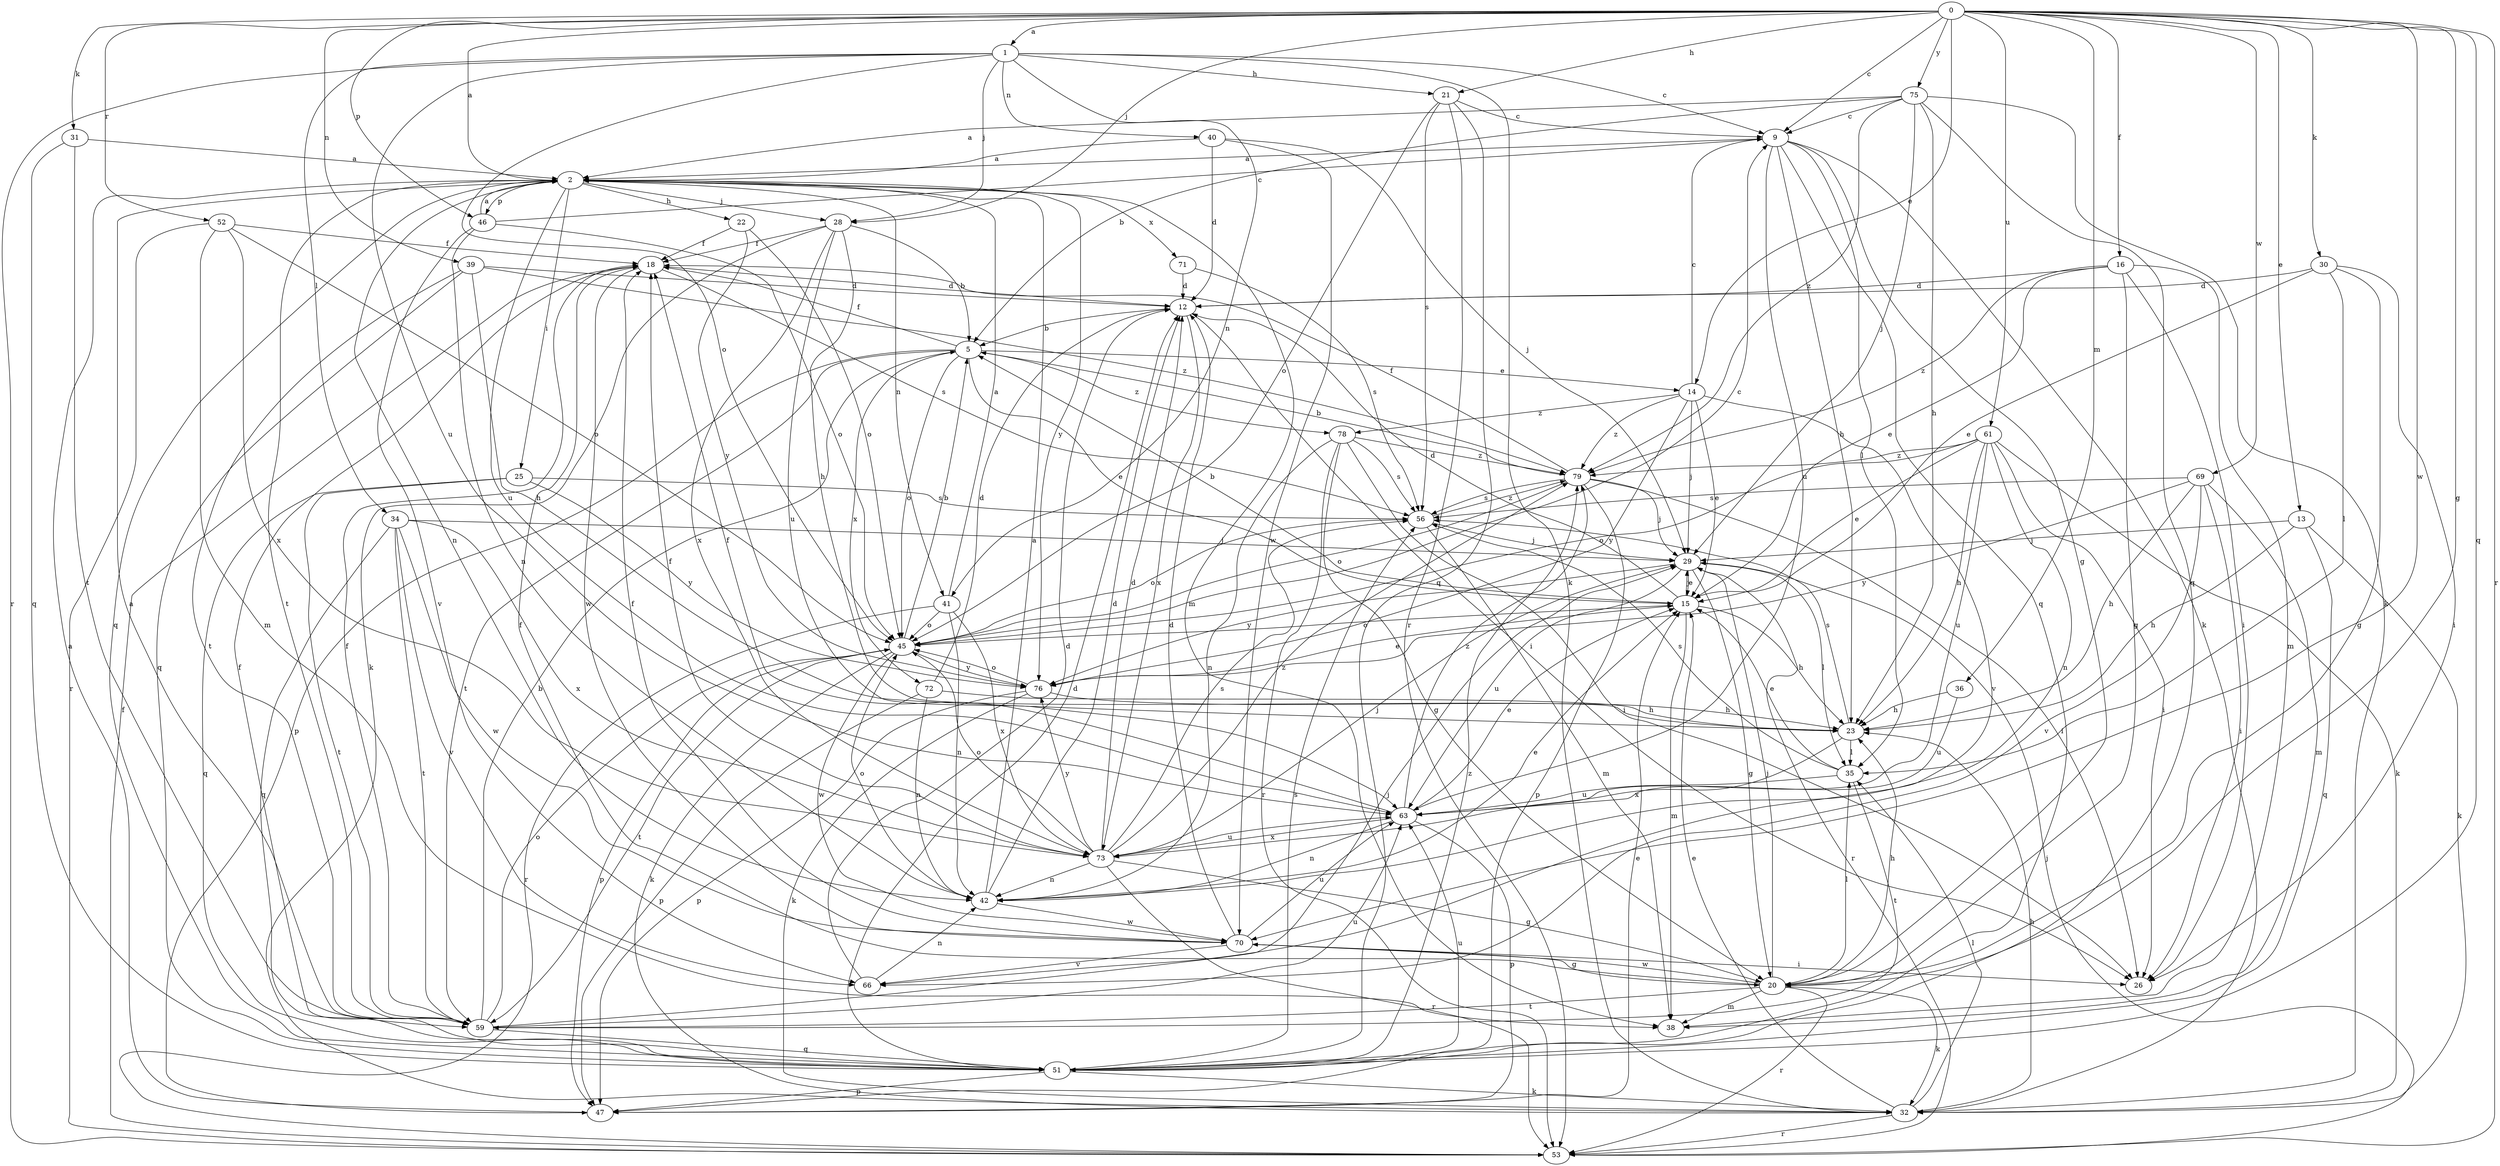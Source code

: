 strict digraph  {
0;
1;
2;
5;
9;
12;
13;
14;
15;
16;
18;
20;
21;
22;
23;
25;
26;
28;
29;
30;
31;
32;
34;
35;
36;
38;
39;
40;
41;
42;
45;
46;
47;
51;
52;
53;
56;
59;
61;
63;
66;
69;
70;
71;
72;
73;
75;
76;
78;
79;
0 -> 1  [label=a];
0 -> 2  [label=a];
0 -> 9  [label=c];
0 -> 13  [label=e];
0 -> 14  [label=e];
0 -> 16  [label=f];
0 -> 20  [label=g];
0 -> 21  [label=h];
0 -> 28  [label=j];
0 -> 30  [label=k];
0 -> 31  [label=k];
0 -> 36  [label=m];
0 -> 39  [label=n];
0 -> 46  [label=p];
0 -> 51  [label=q];
0 -> 52  [label=r];
0 -> 53  [label=r];
0 -> 61  [label=u];
0 -> 69  [label=w];
0 -> 70  [label=w];
0 -> 75  [label=y];
1 -> 9  [label=c];
1 -> 21  [label=h];
1 -> 28  [label=j];
1 -> 32  [label=k];
1 -> 34  [label=l];
1 -> 40  [label=n];
1 -> 41  [label=n];
1 -> 45  [label=o];
1 -> 53  [label=r];
1 -> 63  [label=u];
2 -> 22  [label=h];
2 -> 25  [label=i];
2 -> 28  [label=j];
2 -> 38  [label=m];
2 -> 41  [label=n];
2 -> 42  [label=n];
2 -> 46  [label=p];
2 -> 51  [label=q];
2 -> 59  [label=t];
2 -> 63  [label=u];
2 -> 71  [label=x];
2 -> 76  [label=y];
5 -> 14  [label=e];
5 -> 15  [label=e];
5 -> 18  [label=f];
5 -> 45  [label=o];
5 -> 47  [label=p];
5 -> 59  [label=t];
5 -> 72  [label=x];
5 -> 78  [label=z];
9 -> 2  [label=a];
9 -> 20  [label=g];
9 -> 23  [label=h];
9 -> 32  [label=k];
9 -> 35  [label=l];
9 -> 51  [label=q];
9 -> 63  [label=u];
12 -> 5  [label=b];
12 -> 26  [label=i];
12 -> 73  [label=x];
13 -> 23  [label=h];
13 -> 29  [label=j];
13 -> 32  [label=k];
13 -> 51  [label=q];
14 -> 9  [label=c];
14 -> 15  [label=e];
14 -> 29  [label=j];
14 -> 66  [label=v];
14 -> 76  [label=y];
14 -> 78  [label=z];
14 -> 79  [label=z];
15 -> 5  [label=b];
15 -> 12  [label=d];
15 -> 23  [label=h];
15 -> 29  [label=j];
15 -> 38  [label=m];
15 -> 45  [label=o];
16 -> 12  [label=d];
16 -> 15  [label=e];
16 -> 20  [label=g];
16 -> 26  [label=i];
16 -> 38  [label=m];
16 -> 79  [label=z];
18 -> 12  [label=d];
18 -> 56  [label=s];
18 -> 70  [label=w];
20 -> 18  [label=f];
20 -> 23  [label=h];
20 -> 29  [label=j];
20 -> 32  [label=k];
20 -> 35  [label=l];
20 -> 38  [label=m];
20 -> 53  [label=r];
20 -> 59  [label=t];
20 -> 70  [label=w];
21 -> 9  [label=c];
21 -> 45  [label=o];
21 -> 51  [label=q];
21 -> 53  [label=r];
21 -> 56  [label=s];
22 -> 18  [label=f];
22 -> 45  [label=o];
22 -> 76  [label=y];
23 -> 35  [label=l];
23 -> 56  [label=s];
23 -> 73  [label=x];
25 -> 51  [label=q];
25 -> 56  [label=s];
25 -> 59  [label=t];
25 -> 76  [label=y];
28 -> 5  [label=b];
28 -> 18  [label=f];
28 -> 23  [label=h];
28 -> 32  [label=k];
28 -> 63  [label=u];
28 -> 73  [label=x];
29 -> 15  [label=e];
29 -> 20  [label=g];
29 -> 35  [label=l];
29 -> 53  [label=r];
29 -> 63  [label=u];
29 -> 76  [label=y];
30 -> 12  [label=d];
30 -> 15  [label=e];
30 -> 20  [label=g];
30 -> 26  [label=i];
30 -> 35  [label=l];
31 -> 2  [label=a];
31 -> 51  [label=q];
31 -> 59  [label=t];
32 -> 15  [label=e];
32 -> 23  [label=h];
32 -> 35  [label=l];
32 -> 53  [label=r];
34 -> 29  [label=j];
34 -> 51  [label=q];
34 -> 59  [label=t];
34 -> 66  [label=v];
34 -> 70  [label=w];
34 -> 73  [label=x];
35 -> 15  [label=e];
35 -> 56  [label=s];
35 -> 59  [label=t];
35 -> 63  [label=u];
36 -> 23  [label=h];
36 -> 63  [label=u];
39 -> 12  [label=d];
39 -> 23  [label=h];
39 -> 51  [label=q];
39 -> 59  [label=t];
39 -> 79  [label=z];
40 -> 2  [label=a];
40 -> 12  [label=d];
40 -> 29  [label=j];
40 -> 70  [label=w];
41 -> 2  [label=a];
41 -> 42  [label=n];
41 -> 45  [label=o];
41 -> 53  [label=r];
41 -> 73  [label=x];
42 -> 2  [label=a];
42 -> 12  [label=d];
42 -> 15  [label=e];
42 -> 45  [label=o];
42 -> 70  [label=w];
45 -> 5  [label=b];
45 -> 9  [label=c];
45 -> 32  [label=k];
45 -> 47  [label=p];
45 -> 59  [label=t];
45 -> 70  [label=w];
45 -> 76  [label=y];
46 -> 2  [label=a];
46 -> 9  [label=c];
46 -> 42  [label=n];
46 -> 45  [label=o];
46 -> 66  [label=v];
47 -> 2  [label=a];
47 -> 15  [label=e];
51 -> 12  [label=d];
51 -> 18  [label=f];
51 -> 32  [label=k];
51 -> 47  [label=p];
51 -> 56  [label=s];
51 -> 63  [label=u];
51 -> 79  [label=z];
52 -> 18  [label=f];
52 -> 38  [label=m];
52 -> 45  [label=o];
52 -> 53  [label=r];
52 -> 73  [label=x];
53 -> 18  [label=f];
53 -> 29  [label=j];
56 -> 29  [label=j];
56 -> 38  [label=m];
56 -> 45  [label=o];
56 -> 79  [label=z];
59 -> 2  [label=a];
59 -> 5  [label=b];
59 -> 18  [label=f];
59 -> 29  [label=j];
59 -> 45  [label=o];
59 -> 51  [label=q];
59 -> 63  [label=u];
61 -> 15  [label=e];
61 -> 23  [label=h];
61 -> 26  [label=i];
61 -> 32  [label=k];
61 -> 42  [label=n];
61 -> 45  [label=o];
61 -> 63  [label=u];
61 -> 79  [label=z];
63 -> 15  [label=e];
63 -> 18  [label=f];
63 -> 42  [label=n];
63 -> 47  [label=p];
63 -> 73  [label=x];
63 -> 79  [label=z];
66 -> 12  [label=d];
66 -> 42  [label=n];
69 -> 23  [label=h];
69 -> 26  [label=i];
69 -> 38  [label=m];
69 -> 56  [label=s];
69 -> 66  [label=v];
69 -> 76  [label=y];
70 -> 12  [label=d];
70 -> 18  [label=f];
70 -> 20  [label=g];
70 -> 26  [label=i];
70 -> 63  [label=u];
70 -> 66  [label=v];
71 -> 12  [label=d];
71 -> 56  [label=s];
72 -> 12  [label=d];
72 -> 23  [label=h];
72 -> 42  [label=n];
72 -> 47  [label=p];
73 -> 12  [label=d];
73 -> 18  [label=f];
73 -> 20  [label=g];
73 -> 29  [label=j];
73 -> 42  [label=n];
73 -> 45  [label=o];
73 -> 53  [label=r];
73 -> 56  [label=s];
73 -> 63  [label=u];
73 -> 76  [label=y];
73 -> 79  [label=z];
75 -> 2  [label=a];
75 -> 5  [label=b];
75 -> 9  [label=c];
75 -> 23  [label=h];
75 -> 29  [label=j];
75 -> 32  [label=k];
75 -> 51  [label=q];
75 -> 79  [label=z];
76 -> 15  [label=e];
76 -> 23  [label=h];
76 -> 32  [label=k];
76 -> 45  [label=o];
76 -> 47  [label=p];
78 -> 20  [label=g];
78 -> 26  [label=i];
78 -> 42  [label=n];
78 -> 53  [label=r];
78 -> 56  [label=s];
78 -> 79  [label=z];
79 -> 5  [label=b];
79 -> 18  [label=f];
79 -> 26  [label=i];
79 -> 29  [label=j];
79 -> 45  [label=o];
79 -> 47  [label=p];
79 -> 56  [label=s];
}
